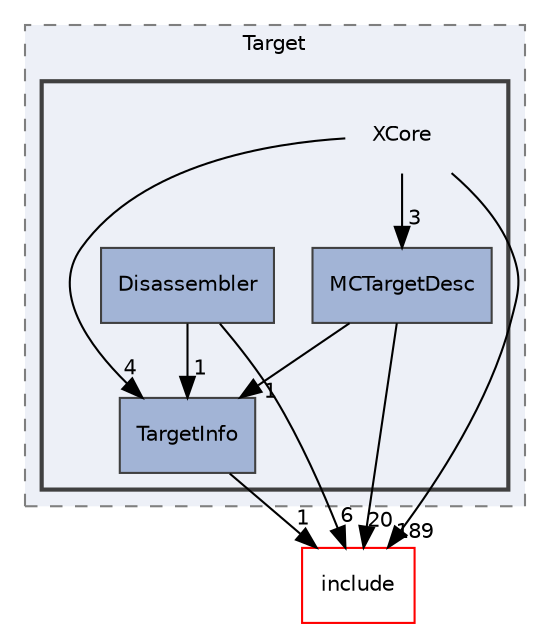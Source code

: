 digraph "lib/Target/XCore"
{
 // LATEX_PDF_SIZE
  bgcolor="transparent";
  edge [fontname="Helvetica",fontsize="10",labelfontname="Helvetica",labelfontsize="10"];
  node [fontname="Helvetica",fontsize="10",shape="box"];
  compound=true
  subgraph clusterdir_794e483eb1cc7921d35fd149d9cc325b {
    graph [ bgcolor="#edf0f7", pencolor="grey50", style="filled,dashed,", label="Target", fontname="Helvetica", fontsize="10", URL="dir_794e483eb1cc7921d35fd149d9cc325b.html"]
  subgraph clusterdir_2cd3e302ff40176d32d343dab65cf022 {
    graph [ bgcolor="#edf0f7", pencolor="grey25", style="filled,bold,", label="", fontname="Helvetica", fontsize="10", URL="dir_2cd3e302ff40176d32d343dab65cf022.html"]
    dir_2cd3e302ff40176d32d343dab65cf022 [shape=plaintext, label="XCore"];
  dir_329b1f44483e84c0ccdf16f1ed3a1950 [label="Disassembler", style="filled,", fillcolor="#a2b4d6", color="grey25", URL="dir_329b1f44483e84c0ccdf16f1ed3a1950.html"];
  dir_5f942f75351e32524c738034b56fe0d9 [label="MCTargetDesc", style="filled,", fillcolor="#a2b4d6", color="grey25", URL="dir_5f942f75351e32524c738034b56fe0d9.html"];
  dir_ef8e40a2b84cac54c5cfb4fbfec515a1 [label="TargetInfo", style="filled,", fillcolor="#a2b4d6", color="grey25", URL="dir_ef8e40a2b84cac54c5cfb4fbfec515a1.html"];
  }
  }
  dir_d44c64559bbebec7f509842c48db8b23 [label="include", style="", fillcolor="#edf0f7", color="red", URL="dir_d44c64559bbebec7f509842c48db8b23.html"];
  dir_2cd3e302ff40176d32d343dab65cf022->dir_5f942f75351e32524c738034b56fe0d9 [headlabel="3", labeldistance=1.5 headhref="dir_000240_000140.html"];
  dir_2cd3e302ff40176d32d343dab65cf022->dir_d44c64559bbebec7f509842c48db8b23 [headlabel="189", labeldistance=1.5 headhref="dir_000240_000082.html"];
  dir_2cd3e302ff40176d32d343dab65cf022->dir_ef8e40a2b84cac54c5cfb4fbfec515a1 [headlabel="4", labeldistance=1.5 headhref="dir_000240_000211.html"];
  dir_329b1f44483e84c0ccdf16f1ed3a1950->dir_d44c64559bbebec7f509842c48db8b23 [headlabel="6", labeldistance=1.5 headhref="dir_000064_000082.html"];
  dir_329b1f44483e84c0ccdf16f1ed3a1950->dir_ef8e40a2b84cac54c5cfb4fbfec515a1 [headlabel="1", labeldistance=1.5 headhref="dir_000064_000211.html"];
  dir_5f942f75351e32524c738034b56fe0d9->dir_d44c64559bbebec7f509842c48db8b23 [headlabel="20", labeldistance=1.5 headhref="dir_000140_000082.html"];
  dir_5f942f75351e32524c738034b56fe0d9->dir_ef8e40a2b84cac54c5cfb4fbfec515a1 [headlabel="1", labeldistance=1.5 headhref="dir_000140_000211.html"];
  dir_ef8e40a2b84cac54c5cfb4fbfec515a1->dir_d44c64559bbebec7f509842c48db8b23 [headlabel="1", labeldistance=1.5 headhref="dir_000211_000082.html"];
}

